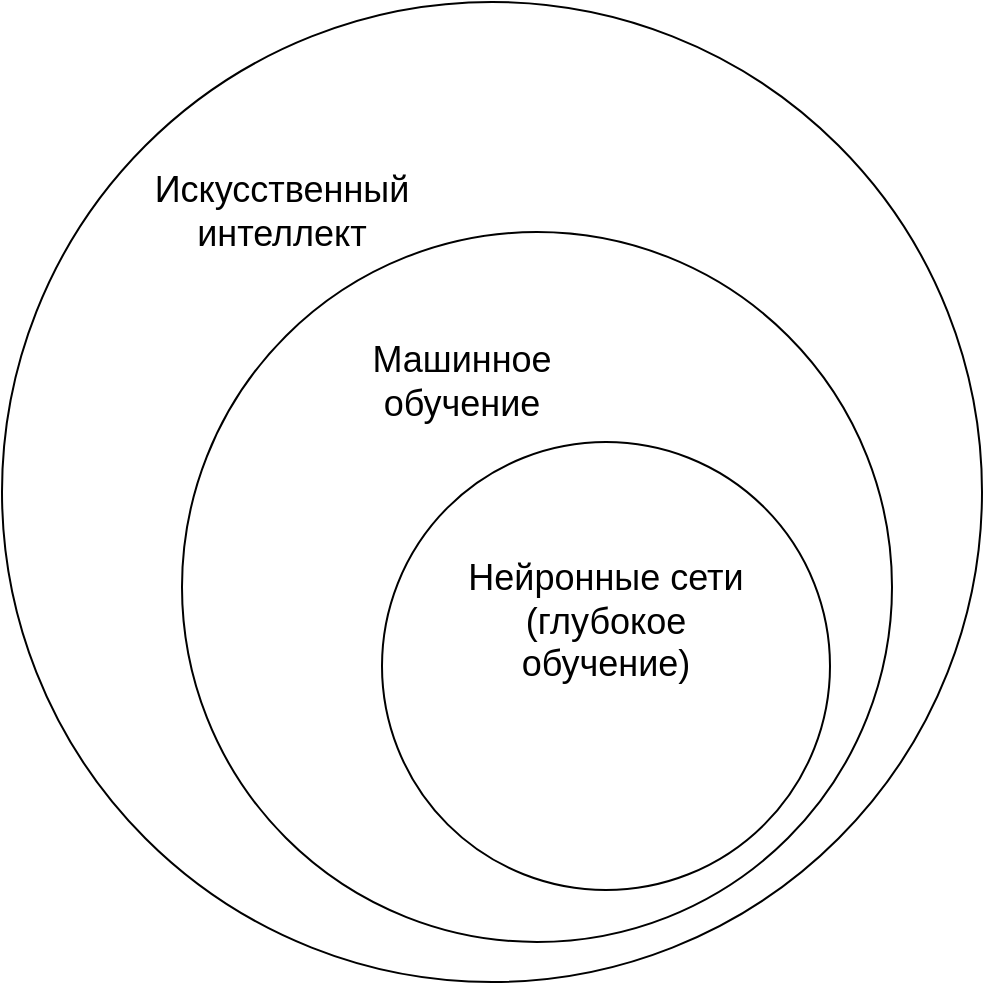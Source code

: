 <mxfile version="13.9.9" type="device"><diagram id="_s6xZKvuI3DTpVUcPHtg" name="Страница 1"><mxGraphModel dx="462" dy="377" grid="1" gridSize="10" guides="1" tooltips="1" connect="1" arrows="1" fold="1" page="1" pageScale="1" pageWidth="827" pageHeight="1169" math="0" shadow="0"><root><mxCell id="0"/><mxCell id="1" parent="0"/><mxCell id="p0hzoUbYtHFpM4yZWrO8-1" value="" style="ellipse;whiteSpace=wrap;html=1;aspect=fixed;" vertex="1" parent="1"><mxGeometry x="120" width="490" height="490" as="geometry"/></mxCell><mxCell id="p0hzoUbYtHFpM4yZWrO8-2" value="&lt;span style=&quot;font-size: 18px&quot;&gt;Искусственный интеллект&lt;/span&gt;" style="text;html=1;strokeColor=none;fillColor=none;align=center;verticalAlign=middle;whiteSpace=wrap;rounded=0;" vertex="1" parent="1"><mxGeometry x="240" y="95" width="40" height="20" as="geometry"/></mxCell><mxCell id="p0hzoUbYtHFpM4yZWrO8-6" value="" style="ellipse;whiteSpace=wrap;html=1;aspect=fixed;" vertex="1" parent="1"><mxGeometry x="210" y="115" width="355" height="355" as="geometry"/></mxCell><mxCell id="p0hzoUbYtHFpM4yZWrO8-7" value="" style="ellipse;whiteSpace=wrap;html=1;aspect=fixed;" vertex="1" parent="1"><mxGeometry x="310" y="220" width="224" height="224" as="geometry"/></mxCell><mxCell id="p0hzoUbYtHFpM4yZWrO8-8" value="&lt;span style=&quot;font-size: 18px&quot;&gt;Машинное обучение&lt;/span&gt;" style="text;html=1;strokeColor=none;fillColor=none;align=center;verticalAlign=middle;whiteSpace=wrap;rounded=0;" vertex="1" parent="1"><mxGeometry x="330" y="180" width="40" height="20" as="geometry"/></mxCell><mxCell id="p0hzoUbYtHFpM4yZWrO8-9" value="&lt;span style=&quot;font-size: 18px&quot;&gt;Нейронные сети (глубокое обучение)&lt;/span&gt;" style="text;html=1;strokeColor=none;fillColor=none;align=center;verticalAlign=middle;whiteSpace=wrap;rounded=0;" vertex="1" parent="1"><mxGeometry x="342" y="300" width="160" height="20" as="geometry"/></mxCell></root></mxGraphModel></diagram></mxfile>